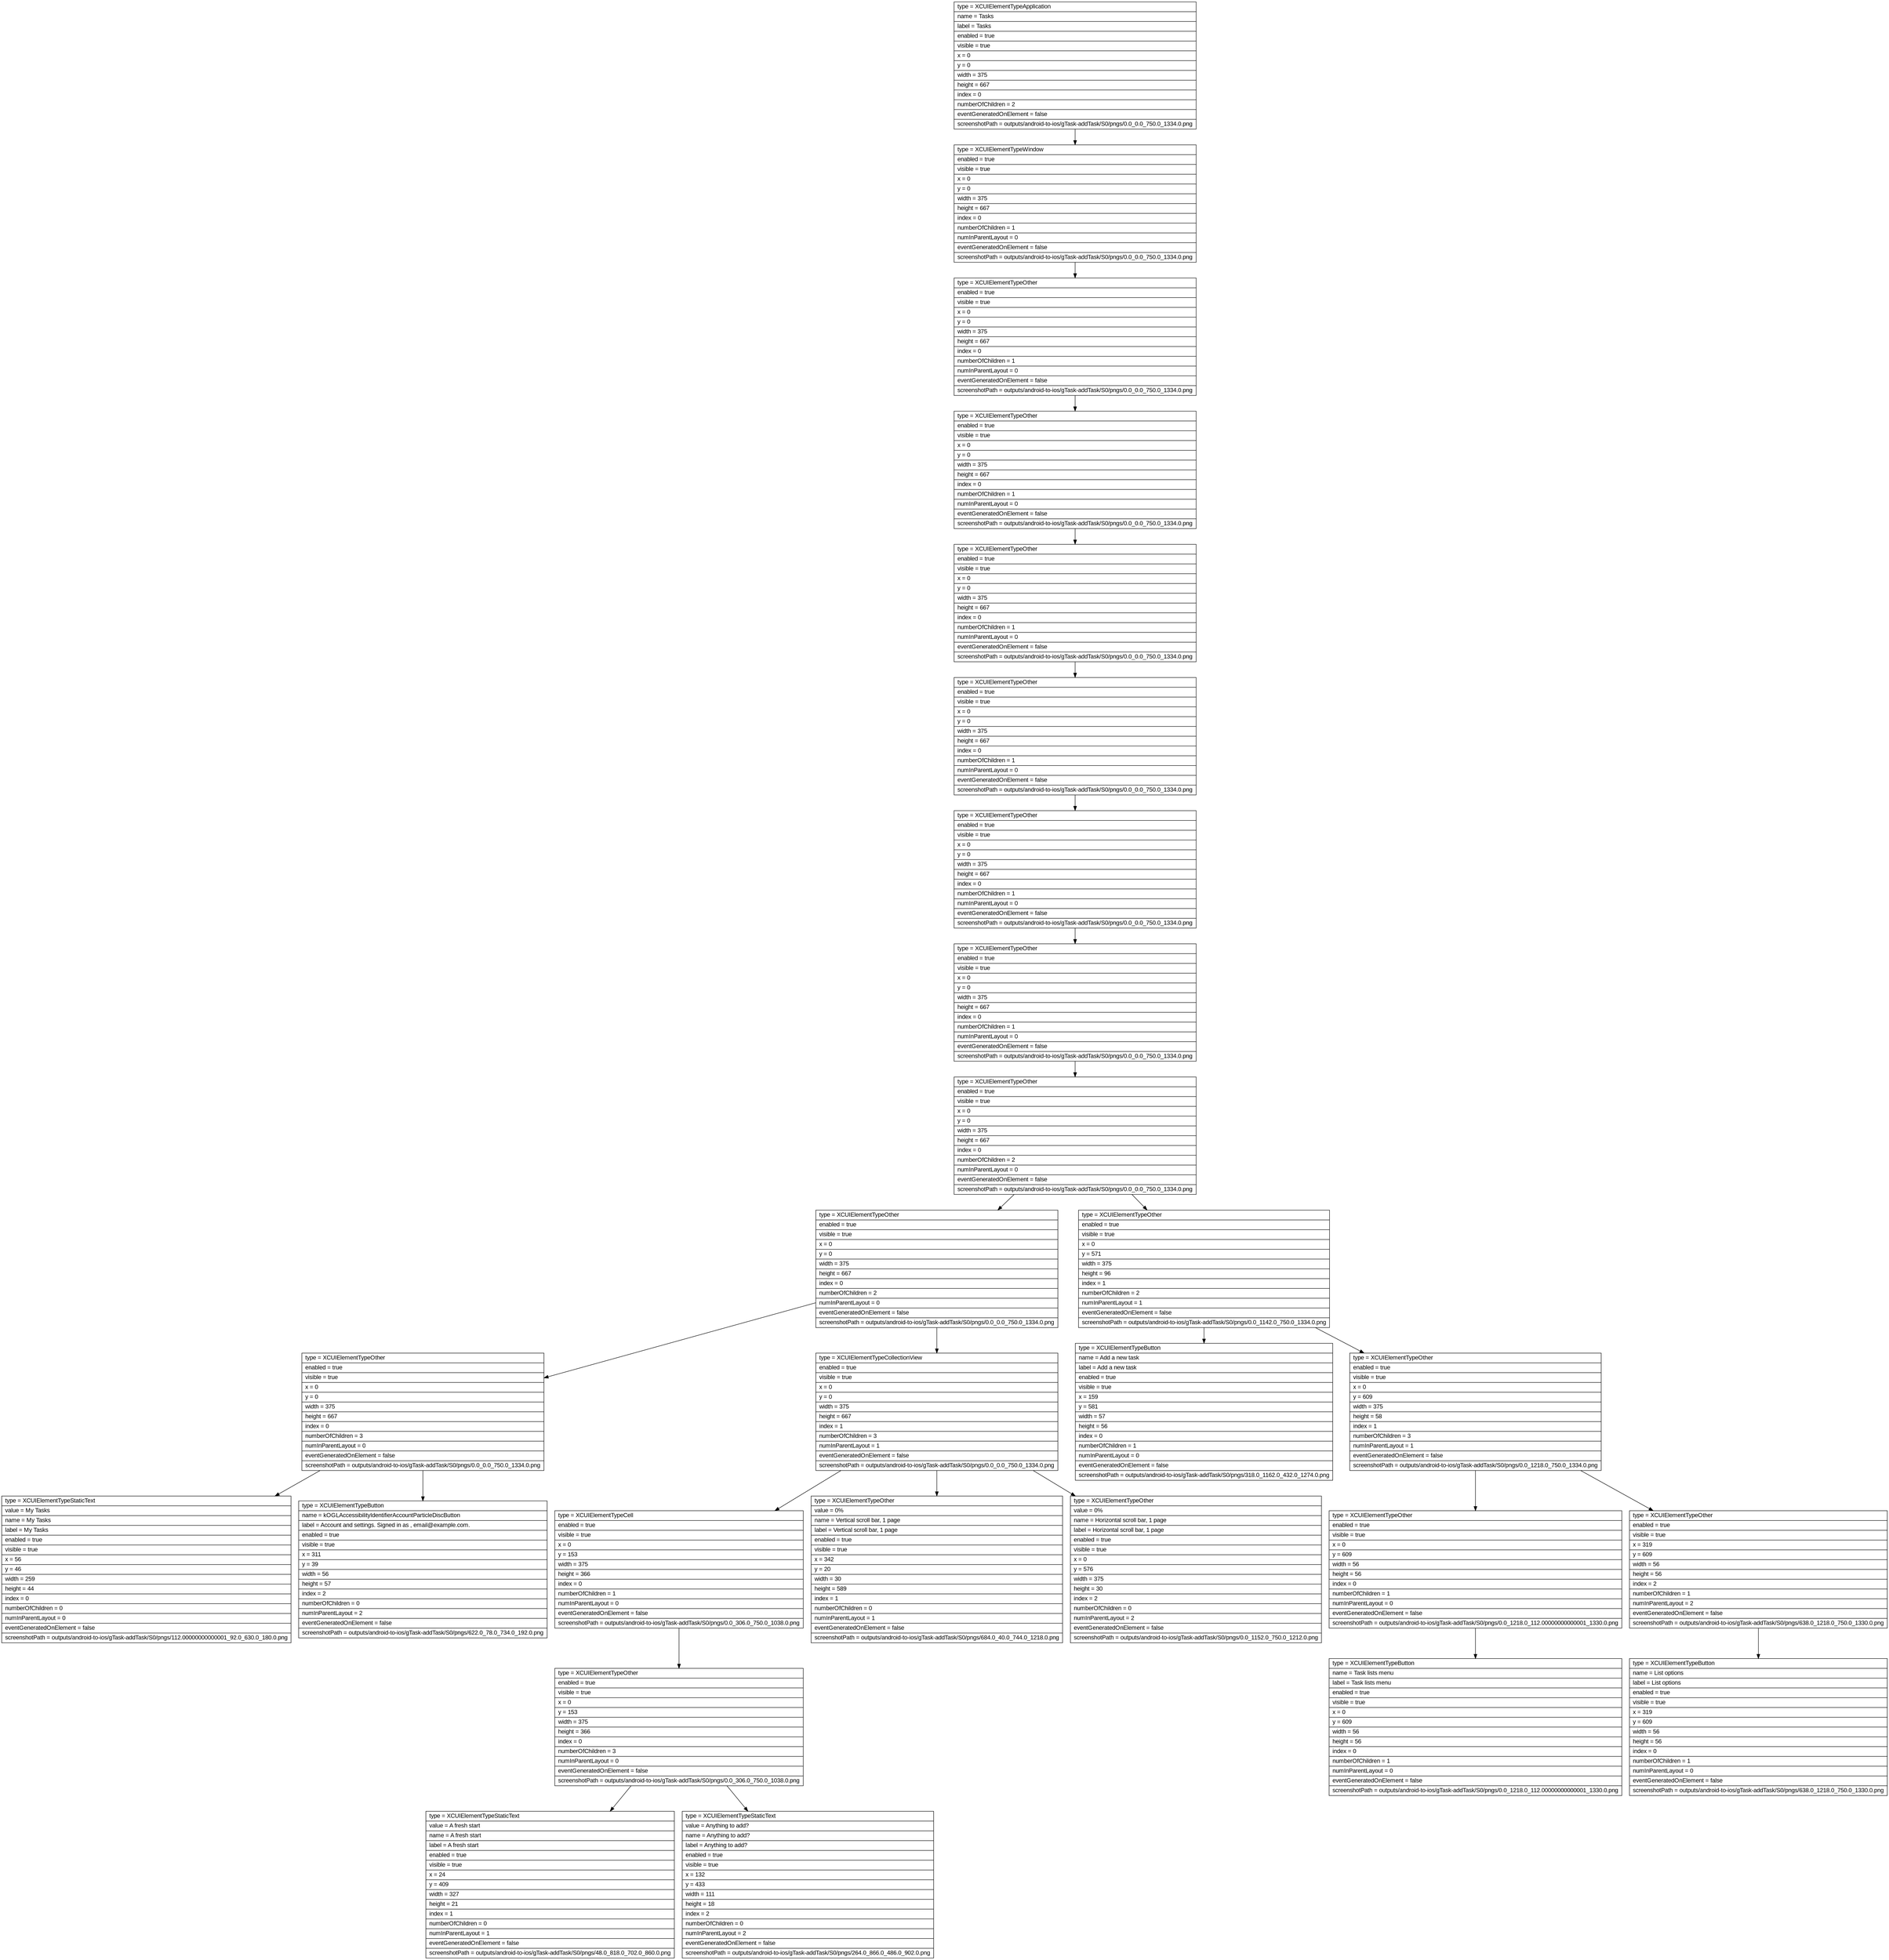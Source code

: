 digraph Layout {

	node [shape=record fontname=Arial];

	0	[label="{type = XCUIElementTypeApplication\l|name = Tasks\l|label = Tasks\l|enabled = true\l|visible = true\l|x = 0\l|y = 0\l|width = 375\l|height = 667\l|index = 0\l|numberOfChildren = 2\l|eventGeneratedOnElement = false \l|screenshotPath = outputs/android-to-ios/gTask-addTask/S0/pngs/0.0_0.0_750.0_1334.0.png\l}"]
	1	[label="{type = XCUIElementTypeWindow\l|enabled = true\l|visible = true\l|x = 0\l|y = 0\l|width = 375\l|height = 667\l|index = 0\l|numberOfChildren = 1\l|numInParentLayout = 0\l|eventGeneratedOnElement = false \l|screenshotPath = outputs/android-to-ios/gTask-addTask/S0/pngs/0.0_0.0_750.0_1334.0.png\l}"]
	2	[label="{type = XCUIElementTypeOther\l|enabled = true\l|visible = true\l|x = 0\l|y = 0\l|width = 375\l|height = 667\l|index = 0\l|numberOfChildren = 1\l|numInParentLayout = 0\l|eventGeneratedOnElement = false \l|screenshotPath = outputs/android-to-ios/gTask-addTask/S0/pngs/0.0_0.0_750.0_1334.0.png\l}"]
	3	[label="{type = XCUIElementTypeOther\l|enabled = true\l|visible = true\l|x = 0\l|y = 0\l|width = 375\l|height = 667\l|index = 0\l|numberOfChildren = 1\l|numInParentLayout = 0\l|eventGeneratedOnElement = false \l|screenshotPath = outputs/android-to-ios/gTask-addTask/S0/pngs/0.0_0.0_750.0_1334.0.png\l}"]
	4	[label="{type = XCUIElementTypeOther\l|enabled = true\l|visible = true\l|x = 0\l|y = 0\l|width = 375\l|height = 667\l|index = 0\l|numberOfChildren = 1\l|numInParentLayout = 0\l|eventGeneratedOnElement = false \l|screenshotPath = outputs/android-to-ios/gTask-addTask/S0/pngs/0.0_0.0_750.0_1334.0.png\l}"]
	5	[label="{type = XCUIElementTypeOther\l|enabled = true\l|visible = true\l|x = 0\l|y = 0\l|width = 375\l|height = 667\l|index = 0\l|numberOfChildren = 1\l|numInParentLayout = 0\l|eventGeneratedOnElement = false \l|screenshotPath = outputs/android-to-ios/gTask-addTask/S0/pngs/0.0_0.0_750.0_1334.0.png\l}"]
	6	[label="{type = XCUIElementTypeOther\l|enabled = true\l|visible = true\l|x = 0\l|y = 0\l|width = 375\l|height = 667\l|index = 0\l|numberOfChildren = 1\l|numInParentLayout = 0\l|eventGeneratedOnElement = false \l|screenshotPath = outputs/android-to-ios/gTask-addTask/S0/pngs/0.0_0.0_750.0_1334.0.png\l}"]
	7	[label="{type = XCUIElementTypeOther\l|enabled = true\l|visible = true\l|x = 0\l|y = 0\l|width = 375\l|height = 667\l|index = 0\l|numberOfChildren = 1\l|numInParentLayout = 0\l|eventGeneratedOnElement = false \l|screenshotPath = outputs/android-to-ios/gTask-addTask/S0/pngs/0.0_0.0_750.0_1334.0.png\l}"]
	8	[label="{type = XCUIElementTypeOther\l|enabled = true\l|visible = true\l|x = 0\l|y = 0\l|width = 375\l|height = 667\l|index = 0\l|numberOfChildren = 2\l|numInParentLayout = 0\l|eventGeneratedOnElement = false \l|screenshotPath = outputs/android-to-ios/gTask-addTask/S0/pngs/0.0_0.0_750.0_1334.0.png\l}"]
	9	[label="{type = XCUIElementTypeOther\l|enabled = true\l|visible = true\l|x = 0\l|y = 0\l|width = 375\l|height = 667\l|index = 0\l|numberOfChildren = 2\l|numInParentLayout = 0\l|eventGeneratedOnElement = false \l|screenshotPath = outputs/android-to-ios/gTask-addTask/S0/pngs/0.0_0.0_750.0_1334.0.png\l}"]
	10	[label="{type = XCUIElementTypeOther\l|enabled = true\l|visible = true\l|x = 0\l|y = 571\l|width = 375\l|height = 96\l|index = 1\l|numberOfChildren = 2\l|numInParentLayout = 1\l|eventGeneratedOnElement = false \l|screenshotPath = outputs/android-to-ios/gTask-addTask/S0/pngs/0.0_1142.0_750.0_1334.0.png\l}"]
	11	[label="{type = XCUIElementTypeOther\l|enabled = true\l|visible = true\l|x = 0\l|y = 0\l|width = 375\l|height = 667\l|index = 0\l|numberOfChildren = 3\l|numInParentLayout = 0\l|eventGeneratedOnElement = false \l|screenshotPath = outputs/android-to-ios/gTask-addTask/S0/pngs/0.0_0.0_750.0_1334.0.png\l}"]
	12	[label="{type = XCUIElementTypeCollectionView\l|enabled = true\l|visible = true\l|x = 0\l|y = 0\l|width = 375\l|height = 667\l|index = 1\l|numberOfChildren = 3\l|numInParentLayout = 1\l|eventGeneratedOnElement = false \l|screenshotPath = outputs/android-to-ios/gTask-addTask/S0/pngs/0.0_0.0_750.0_1334.0.png\l}"]
	13	[label="{type = XCUIElementTypeButton\l|name = Add a new task\l|label = Add a new task\l|enabled = true\l|visible = true\l|x = 159\l|y = 581\l|width = 57\l|height = 56\l|index = 0\l|numberOfChildren = 1\l|numInParentLayout = 0\l|eventGeneratedOnElement = false \l|screenshotPath = outputs/android-to-ios/gTask-addTask/S0/pngs/318.0_1162.0_432.0_1274.0.png\l}"]
	14	[label="{type = XCUIElementTypeOther\l|enabled = true\l|visible = true\l|x = 0\l|y = 609\l|width = 375\l|height = 58\l|index = 1\l|numberOfChildren = 3\l|numInParentLayout = 1\l|eventGeneratedOnElement = false \l|screenshotPath = outputs/android-to-ios/gTask-addTask/S0/pngs/0.0_1218.0_750.0_1334.0.png\l}"]
	15	[label="{type = XCUIElementTypeStaticText\l|value = My Tasks\l|name = My Tasks\l|label = My Tasks\l|enabled = true\l|visible = true\l|x = 56\l|y = 46\l|width = 259\l|height = 44\l|index = 0\l|numberOfChildren = 0\l|numInParentLayout = 0\l|eventGeneratedOnElement = false \l|screenshotPath = outputs/android-to-ios/gTask-addTask/S0/pngs/112.00000000000001_92.0_630.0_180.0.png\l}"]
	16	[label="{type = XCUIElementTypeButton\l|name = kOGLAccessibilityIdentifierAccountParticleDiscButton\l|label = Account and settings. Signed in as , email@example.com.\l|enabled = true\l|visible = true\l|x = 311\l|y = 39\l|width = 56\l|height = 57\l|index = 2\l|numberOfChildren = 0\l|numInParentLayout = 2\l|eventGeneratedOnElement = false \l|screenshotPath = outputs/android-to-ios/gTask-addTask/S0/pngs/622.0_78.0_734.0_192.0.png\l}"]
	17	[label="{type = XCUIElementTypeCell\l|enabled = true\l|visible = true\l|x = 0\l|y = 153\l|width = 375\l|height = 366\l|index = 0\l|numberOfChildren = 1\l|numInParentLayout = 0\l|eventGeneratedOnElement = false \l|screenshotPath = outputs/android-to-ios/gTask-addTask/S0/pngs/0.0_306.0_750.0_1038.0.png\l}"]
	18	[label="{type = XCUIElementTypeOther\l|value = 0%\l|name = Vertical scroll bar, 1 page\l|label = Vertical scroll bar, 1 page\l|enabled = true\l|visible = true\l|x = 342\l|y = 20\l|width = 30\l|height = 589\l|index = 1\l|numberOfChildren = 0\l|numInParentLayout = 1\l|eventGeneratedOnElement = false \l|screenshotPath = outputs/android-to-ios/gTask-addTask/S0/pngs/684.0_40.0_744.0_1218.0.png\l}"]
	19	[label="{type = XCUIElementTypeOther\l|value = 0%\l|name = Horizontal scroll bar, 1 page\l|label = Horizontal scroll bar, 1 page\l|enabled = true\l|visible = true\l|x = 0\l|y = 576\l|width = 375\l|height = 30\l|index = 2\l|numberOfChildren = 0\l|numInParentLayout = 2\l|eventGeneratedOnElement = false \l|screenshotPath = outputs/android-to-ios/gTask-addTask/S0/pngs/0.0_1152.0_750.0_1212.0.png\l}"]
	20	[label="{type = XCUIElementTypeOther\l|enabled = true\l|visible = true\l|x = 0\l|y = 609\l|width = 56\l|height = 56\l|index = 0\l|numberOfChildren = 1\l|numInParentLayout = 0\l|eventGeneratedOnElement = false \l|screenshotPath = outputs/android-to-ios/gTask-addTask/S0/pngs/0.0_1218.0_112.00000000000001_1330.0.png\l}"]
	21	[label="{type = XCUIElementTypeOther\l|enabled = true\l|visible = true\l|x = 319\l|y = 609\l|width = 56\l|height = 56\l|index = 2\l|numberOfChildren = 1\l|numInParentLayout = 2\l|eventGeneratedOnElement = false \l|screenshotPath = outputs/android-to-ios/gTask-addTask/S0/pngs/638.0_1218.0_750.0_1330.0.png\l}"]
	22	[label="{type = XCUIElementTypeOther\l|enabled = true\l|visible = true\l|x = 0\l|y = 153\l|width = 375\l|height = 366\l|index = 0\l|numberOfChildren = 3\l|numInParentLayout = 0\l|eventGeneratedOnElement = false \l|screenshotPath = outputs/android-to-ios/gTask-addTask/S0/pngs/0.0_306.0_750.0_1038.0.png\l}"]
	23	[label="{type = XCUIElementTypeButton\l|name = Task lists menu\l|label = Task lists menu\l|enabled = true\l|visible = true\l|x = 0\l|y = 609\l|width = 56\l|height = 56\l|index = 0\l|numberOfChildren = 1\l|numInParentLayout = 0\l|eventGeneratedOnElement = false \l|screenshotPath = outputs/android-to-ios/gTask-addTask/S0/pngs/0.0_1218.0_112.00000000000001_1330.0.png\l}"]
	24	[label="{type = XCUIElementTypeButton\l|name = List options\l|label = List options\l|enabled = true\l|visible = true\l|x = 319\l|y = 609\l|width = 56\l|height = 56\l|index = 0\l|numberOfChildren = 1\l|numInParentLayout = 0\l|eventGeneratedOnElement = false \l|screenshotPath = outputs/android-to-ios/gTask-addTask/S0/pngs/638.0_1218.0_750.0_1330.0.png\l}"]
	25	[label="{type = XCUIElementTypeStaticText\l|value = A fresh start\l|name = A fresh start\l|label = A fresh start\l|enabled = true\l|visible = true\l|x = 24\l|y = 409\l|width = 327\l|height = 21\l|index = 1\l|numberOfChildren = 0\l|numInParentLayout = 1\l|eventGeneratedOnElement = false \l|screenshotPath = outputs/android-to-ios/gTask-addTask/S0/pngs/48.0_818.0_702.0_860.0.png\l}"]
	26	[label="{type = XCUIElementTypeStaticText\l|value = Anything to add?\l|name = Anything to add?\l|label = Anything to add?\l|enabled = true\l|visible = true\l|x = 132\l|y = 433\l|width = 111\l|height = 18\l|index = 2\l|numberOfChildren = 0\l|numInParentLayout = 2\l|eventGeneratedOnElement = false \l|screenshotPath = outputs/android-to-ios/gTask-addTask/S0/pngs/264.0_866.0_486.0_902.0.png\l}"]


	0 -> 1
	1 -> 2
	2 -> 3
	3 -> 4
	4 -> 5
	5 -> 6
	6 -> 7
	7 -> 8
	8 -> 9
	8 -> 10
	9 -> 11
	9 -> 12
	10 -> 13
	10 -> 14
	11 -> 15
	11 -> 16
	12 -> 17
	12 -> 18
	12 -> 19
	14 -> 20
	14 -> 21
	17 -> 22
	20 -> 23
	21 -> 24
	22 -> 25
	22 -> 26


}